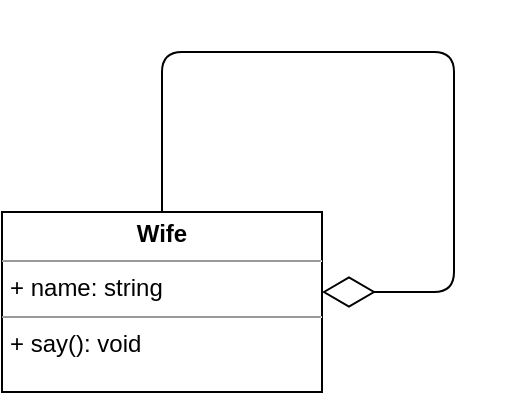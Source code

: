 <mxfile version="14.6.13" type="device"><diagram id="_9yNsZV6kTybT6fmWhCR" name="第 1 页"><mxGraphModel dx="1086" dy="806" grid="1" gridSize="10" guides="1" tooltips="1" connect="1" arrows="1" fold="1" page="1" pageScale="1" pageWidth="827" pageHeight="1169" math="0" shadow="0"><root><mxCell id="0"/><mxCell id="1" parent="0"/><mxCell id="hByPCTCYPVabH6WXs9Mr-7" value="&lt;p style=&quot;margin: 0px ; margin-top: 4px ; text-align: center&quot;&gt;&lt;b&gt;Wife&lt;/b&gt;&lt;/p&gt;&lt;hr size=&quot;1&quot;&gt;&lt;p style=&quot;margin: 0px ; margin-left: 4px&quot;&gt;+ name: string&lt;/p&gt;&lt;hr size=&quot;1&quot;&gt;&lt;p style=&quot;margin: 0px ; margin-left: 4px&quot;&gt;+ say(): void&lt;/p&gt;" style="verticalAlign=top;align=left;overflow=fill;fontSize=12;fontFamily=Helvetica;html=1;" vertex="1" parent="1"><mxGeometry x="334" y="360" width="160" height="90" as="geometry"/></mxCell><mxCell id="hByPCTCYPVabH6WXs9Mr-8" value="" style="endArrow=diamondThin;endFill=0;endSize=24;html=1;exitX=0.5;exitY=0;exitDx=0;exitDy=0;" edge="1" parent="1" source="hByPCTCYPVabH6WXs9Mr-7"><mxGeometry width="160" relative="1" as="geometry"><mxPoint x="430" y="280" as="sourcePoint"/><mxPoint x="494" y="400" as="targetPoint"/><Array as="points"><mxPoint x="414" y="280"/><mxPoint x="560" y="280"/><mxPoint x="560" y="400"/></Array></mxGeometry></mxCell></root></mxGraphModel></diagram></mxfile>